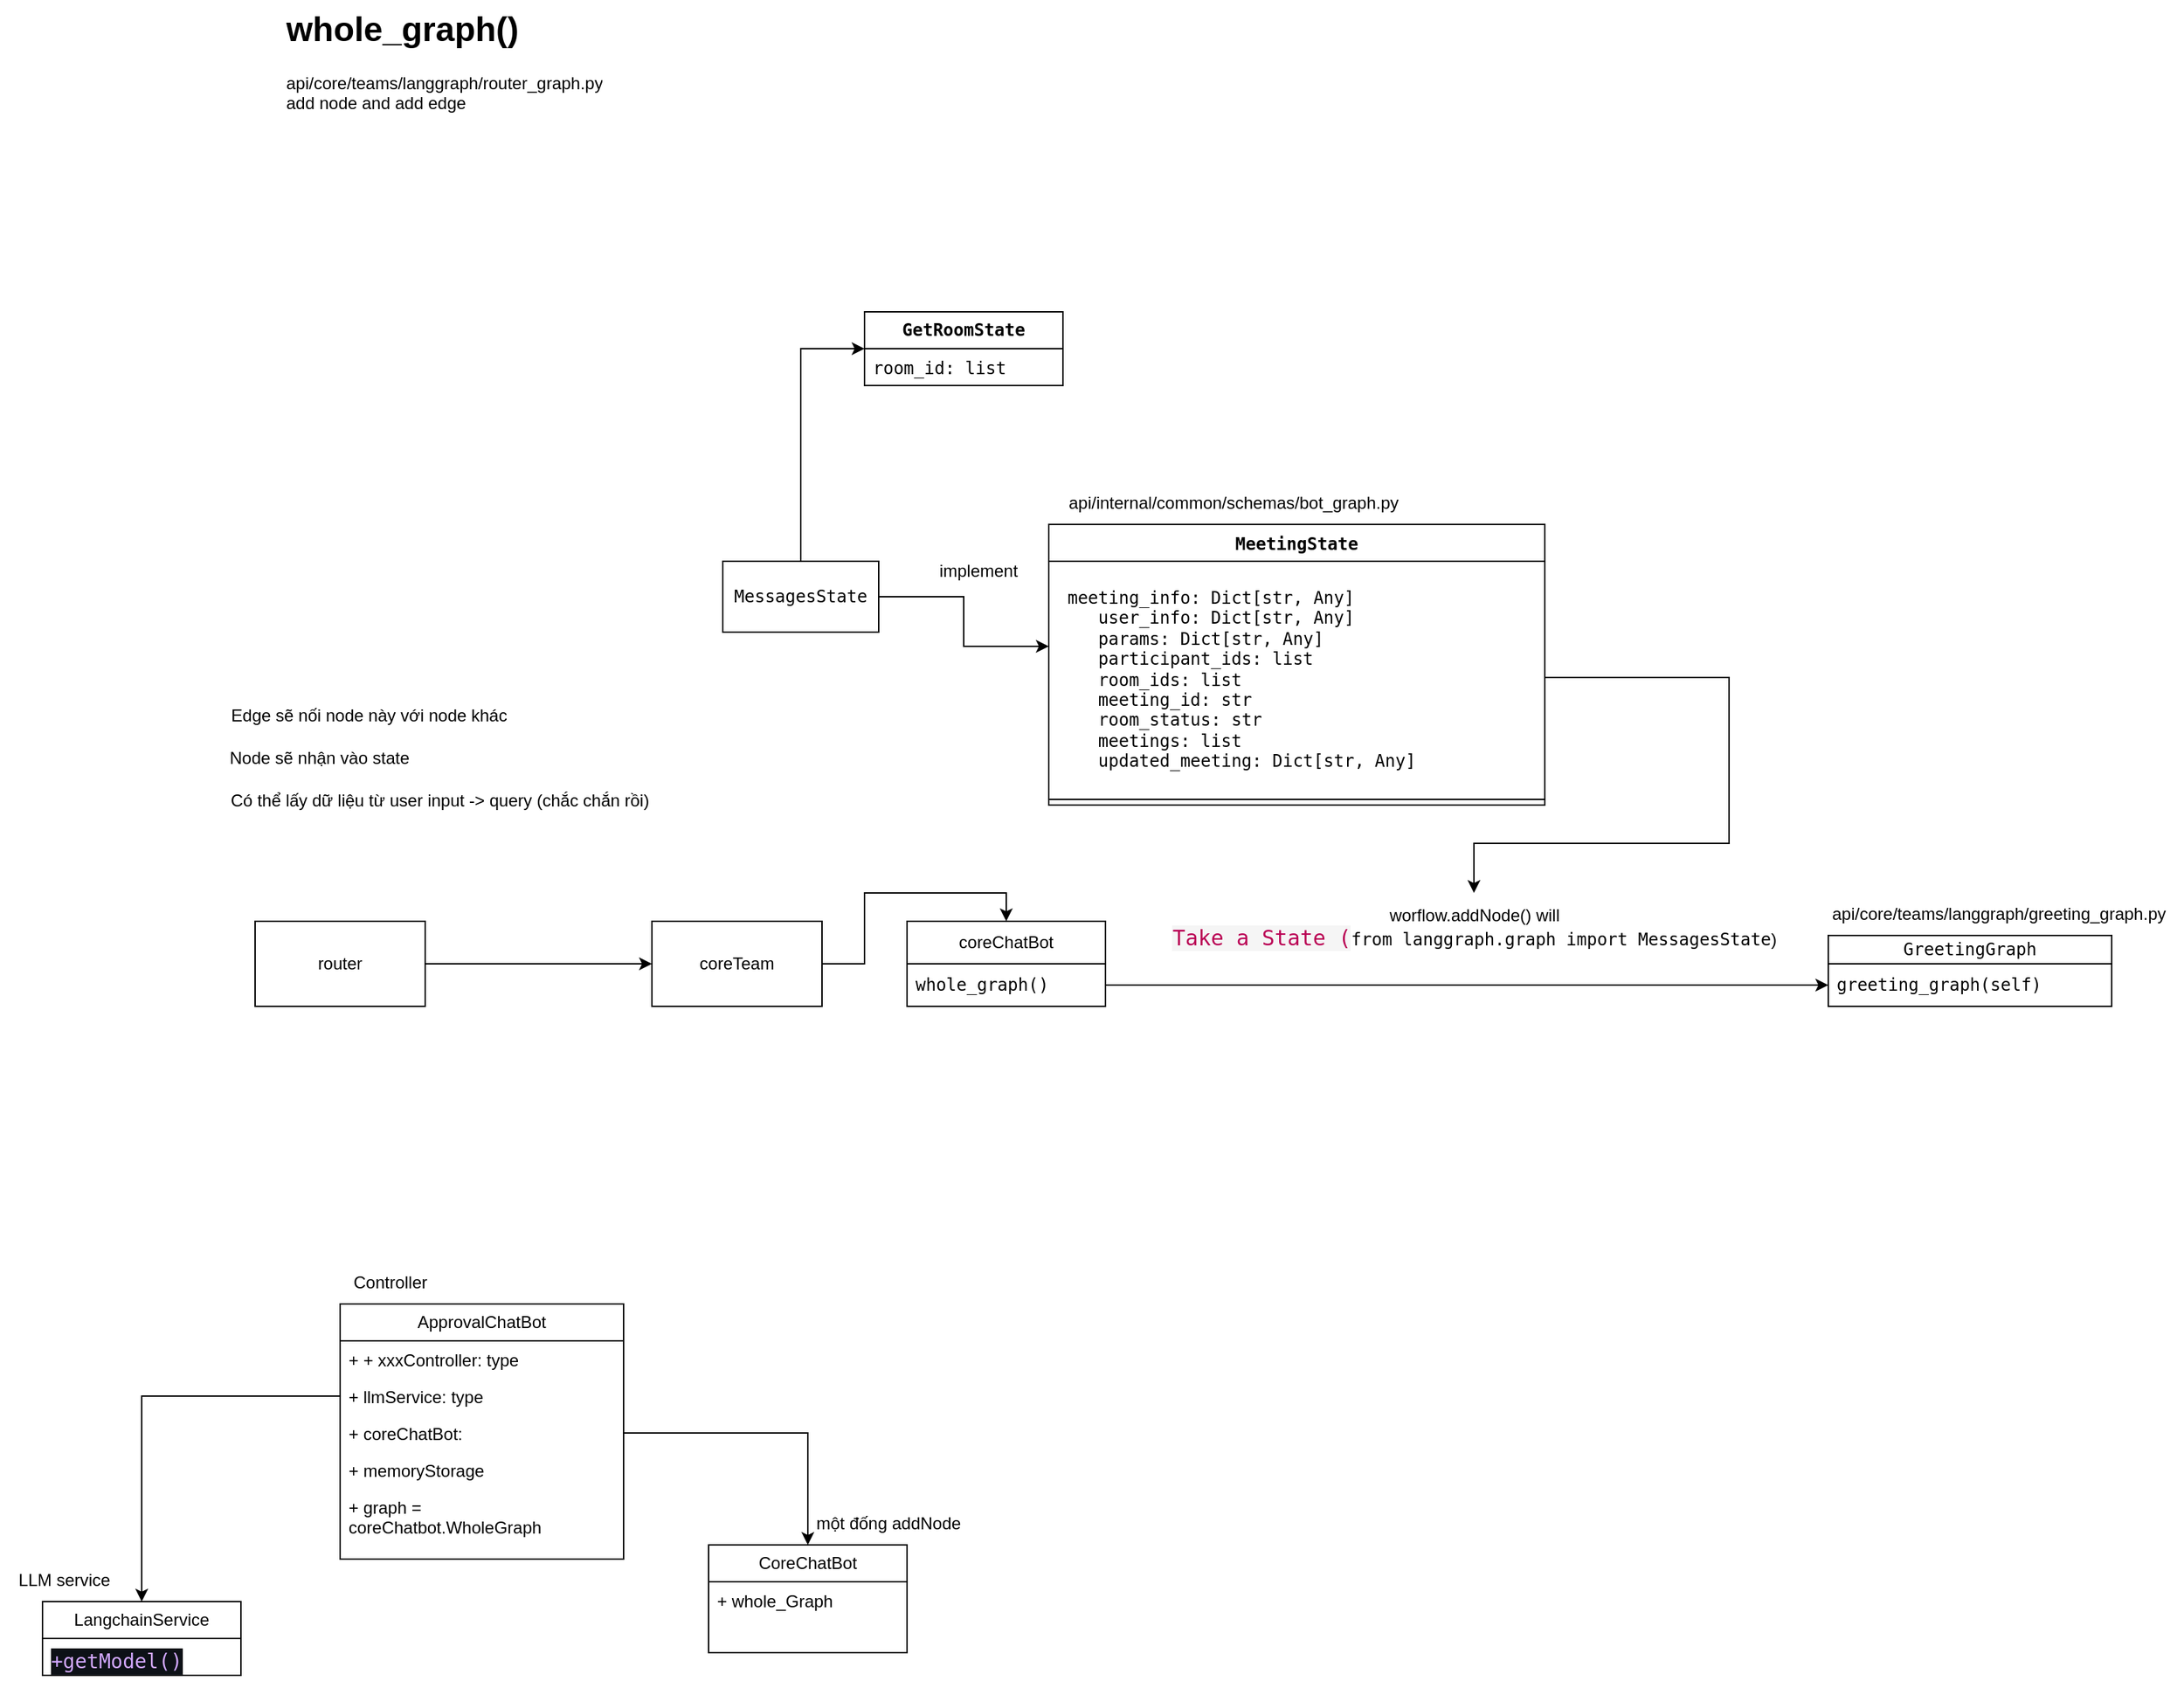 <mxfile version="26.2.13">
  <diagram name="Page-1" id="ufeKWDXyBaF76dYuDrgO">
    <mxGraphModel dx="2206" dy="1898" grid="1" gridSize="10" guides="1" tooltips="1" connect="1" arrows="1" fold="1" page="1" pageScale="1" pageWidth="850" pageHeight="1100" math="0" shadow="0">
      <root>
        <mxCell id="0" />
        <mxCell id="1" parent="0" />
        <mxCell id="Sj0SwTU4w7hzmFPMQQI5-6" style="edgeStyle=orthogonalEdgeStyle;rounded=0;orthogonalLoop=1;jettySize=auto;html=1;entryX=0;entryY=0.5;entryDx=0;entryDy=0;" edge="1" parent="1" source="Sj0SwTU4w7hzmFPMQQI5-1" target="Sj0SwTU4w7hzmFPMQQI5-2">
          <mxGeometry relative="1" as="geometry" />
        </mxCell>
        <mxCell id="Sj0SwTU4w7hzmFPMQQI5-1" value="router" style="rounded=0;whiteSpace=wrap;html=1;" vertex="1" parent="1">
          <mxGeometry x="-200" y="390" width="120" height="60" as="geometry" />
        </mxCell>
        <mxCell id="Sj0SwTU4w7hzmFPMQQI5-7" style="edgeStyle=orthogonalEdgeStyle;rounded=0;orthogonalLoop=1;jettySize=auto;html=1;entryX=0.5;entryY=0;entryDx=0;entryDy=0;" edge="1" parent="1" source="Sj0SwTU4w7hzmFPMQQI5-2" target="Sj0SwTU4w7hzmFPMQQI5-12">
          <mxGeometry relative="1" as="geometry">
            <mxPoint x="340" y="240" as="targetPoint" />
          </mxGeometry>
        </mxCell>
        <mxCell id="Sj0SwTU4w7hzmFPMQQI5-2" value="coreTeam" style="rounded=0;whiteSpace=wrap;html=1;" vertex="1" parent="1">
          <mxGeometry x="80" y="390" width="120" height="60" as="geometry" />
        </mxCell>
        <mxCell id="Sj0SwTU4w7hzmFPMQQI5-12" value="coreChatBot" style="swimlane;fontStyle=0;childLayout=stackLayout;horizontal=1;startSize=30;horizontalStack=0;resizeParent=1;resizeParentMax=0;resizeLast=0;collapsible=1;marginBottom=0;whiteSpace=wrap;html=1;" vertex="1" parent="1">
          <mxGeometry x="260" y="390" width="140" height="60" as="geometry" />
        </mxCell>
        <mxCell id="Sj0SwTU4w7hzmFPMQQI5-13" value="&lt;span style=&quot;font-family: monospace; text-align: center;&quot;&gt;whole_graph()&lt;/span&gt;" style="text;strokeColor=none;fillColor=none;align=left;verticalAlign=middle;spacingLeft=4;spacingRight=4;overflow=hidden;points=[[0,0.5],[1,0.5]];portConstraint=eastwest;rotatable=0;whiteSpace=wrap;html=1;" vertex="1" parent="Sj0SwTU4w7hzmFPMQQI5-12">
          <mxGeometry y="30" width="140" height="30" as="geometry" />
        </mxCell>
        <mxCell id="Sj0SwTU4w7hzmFPMQQI5-17" value="&lt;h1 style=&quot;margin-top: 0px;&quot;&gt;whole_graph()&lt;/h1&gt;&lt;div&gt;api/core/teams/langgraph/router_graph.py&lt;br&gt;&lt;/div&gt;&lt;div&gt;add node and add edge&lt;/div&gt;" style="text;html=1;whiteSpace=wrap;overflow=hidden;rounded=0;" vertex="1" parent="1">
          <mxGeometry x="-180" y="-260" width="280" height="80" as="geometry" />
        </mxCell>
        <mxCell id="Sj0SwTU4w7hzmFPMQQI5-18" value="&lt;code&gt;GreetingGraph&lt;/code&gt;" style="swimlane;fontStyle=0;childLayout=stackLayout;horizontal=1;startSize=20;horizontalStack=0;resizeParent=1;resizeParentMax=0;resizeLast=0;collapsible=1;marginBottom=0;whiteSpace=wrap;html=1;" vertex="1" parent="1">
          <mxGeometry x="910" y="400" width="200" height="50" as="geometry" />
        </mxCell>
        <mxCell id="Sj0SwTU4w7hzmFPMQQI5-19" value="&lt;code&gt;&lt;span class=&quot;nf&quot;&gt;greeting_graph&lt;/span&gt;&lt;span class=&quot;p&quot;&gt;(&lt;/span&gt;&lt;span class=&quot;n&quot;&gt;self&lt;/span&gt;&lt;span class=&quot;p&quot;&gt;)&lt;/span&gt;&lt;/code&gt;" style="text;strokeColor=none;fillColor=none;align=left;verticalAlign=middle;spacingLeft=4;spacingRight=4;overflow=hidden;points=[[0,0.5],[1,0.5]];portConstraint=eastwest;rotatable=0;whiteSpace=wrap;html=1;" vertex="1" parent="Sj0SwTU4w7hzmFPMQQI5-18">
          <mxGeometry y="20" width="200" height="30" as="geometry" />
        </mxCell>
        <mxCell id="Sj0SwTU4w7hzmFPMQQI5-23" style="edgeStyle=orthogonalEdgeStyle;rounded=0;orthogonalLoop=1;jettySize=auto;html=1;entryX=0;entryY=0.5;entryDx=0;entryDy=0;" edge="1" parent="1" source="Sj0SwTU4w7hzmFPMQQI5-13" target="Sj0SwTU4w7hzmFPMQQI5-19">
          <mxGeometry relative="1" as="geometry" />
        </mxCell>
        <mxCell id="Sj0SwTU4w7hzmFPMQQI5-24" value="worflow.addNode() will&lt;div style=&quot;text-align: start;&quot;&gt;&lt;font face=&quot;Roboto Mono, SFMono-Regular, Consolas, Menlo, monospace&quot; color=&quot;#ba0054&quot;&gt;&lt;span style=&quot;font-size: 14.96px; font-variant-ligatures: none; white-space-collapse: preserve; background-color: rgb(245, 245, 245);&quot;&gt;Take a State (&lt;/span&gt;&lt;/font&gt;&lt;code&gt;&lt;span class=&quot;kn&quot;&gt;from&lt;/span&gt; &lt;span class=&quot;n&quot;&gt;langgraph.graph&lt;/span&gt; &lt;span class=&quot;kn&quot;&gt;import&lt;/span&gt; &lt;span class=&quot;n&quot;&gt;MessagesState&lt;/span&gt;&lt;/code&gt;&lt;span style=&quot;background-color: transparent; color: light-dark(rgb(0, 0, 0), rgb(255, 255, 255)); text-align: center;&quot;&gt;)&lt;/span&gt;&lt;/div&gt;" style="text;html=1;align=center;verticalAlign=middle;resizable=0;points=[];autosize=1;strokeColor=none;fillColor=none;" vertex="1" parent="1">
          <mxGeometry x="435" y="370" width="450" height="50" as="geometry" />
        </mxCell>
        <mxCell id="Sj0SwTU4w7hzmFPMQQI5-29" value="api/internal/common/schemas/bot_graph.py" style="text;html=1;align=center;verticalAlign=middle;resizable=0;points=[];autosize=1;strokeColor=none;fillColor=none;" vertex="1" parent="1">
          <mxGeometry x="360" y="80" width="260" height="30" as="geometry" />
        </mxCell>
        <mxCell id="Sj0SwTU4w7hzmFPMQQI5-30" value="&lt;code&gt;MeetingState&lt;/code&gt;" style="swimlane;fontStyle=1;align=center;verticalAlign=top;childLayout=stackLayout;horizontal=1;startSize=26;horizontalStack=0;resizeParent=1;resizeParentMax=0;resizeLast=0;collapsible=1;marginBottom=0;whiteSpace=wrap;html=1;" vertex="1" parent="1">
          <mxGeometry x="360" y="110" width="350" height="198" as="geometry" />
        </mxCell>
        <mxCell id="Sj0SwTU4w7hzmFPMQQI5-31" value="&lt;pre lang=&quot;python&quot; class=&quot;code highlight&quot;&gt; &lt;span class=&quot;n&quot;&gt;meeting_info&lt;/span&gt;&lt;span class=&quot;p&quot;&gt;:&lt;/span&gt; &lt;span class=&quot;n&quot;&gt;Dict&lt;/span&gt;&lt;span class=&quot;p&quot;&gt;[&lt;/span&gt;&lt;span class=&quot;nb&quot;&gt;str&lt;/span&gt;&lt;span class=&quot;p&quot;&gt;,&lt;/span&gt; &lt;span class=&quot;n&quot;&gt;Any&lt;/span&gt;&lt;span class=&quot;p&quot;&gt;]&lt;/span&gt;&lt;br/&gt;    &lt;span class=&quot;n&quot;&gt;user_info&lt;/span&gt;&lt;span class=&quot;p&quot;&gt;:&lt;/span&gt; &lt;span class=&quot;n&quot;&gt;Dict&lt;/span&gt;&lt;span class=&quot;p&quot;&gt;[&lt;/span&gt;&lt;span class=&quot;nb&quot;&gt;str&lt;/span&gt;&lt;span class=&quot;p&quot;&gt;,&lt;/span&gt; &lt;span class=&quot;n&quot;&gt;Any&lt;/span&gt;&lt;span class=&quot;p&quot;&gt;]&lt;/span&gt;&lt;br/&gt;    &lt;span class=&quot;n&quot;&gt;params&lt;/span&gt;&lt;span class=&quot;p&quot;&gt;:&lt;/span&gt; &lt;span class=&quot;n&quot;&gt;Dict&lt;/span&gt;&lt;span class=&quot;p&quot;&gt;[&lt;/span&gt;&lt;span class=&quot;nb&quot;&gt;str&lt;/span&gt;&lt;span class=&quot;p&quot;&gt;,&lt;/span&gt; &lt;span class=&quot;n&quot;&gt;Any&lt;/span&gt;&lt;span class=&quot;p&quot;&gt;]&lt;/span&gt;&lt;br/&gt;    &lt;span class=&quot;n&quot;&gt;participant_ids&lt;/span&gt;&lt;span class=&quot;p&quot;&gt;:&lt;/span&gt; &lt;span class=&quot;nb&quot;&gt;list&lt;/span&gt;&lt;br/&gt;    &lt;span class=&quot;n&quot;&gt;room_ids&lt;/span&gt;&lt;span class=&quot;p&quot;&gt;:&lt;/span&gt; &lt;span class=&quot;nb&quot;&gt;list&lt;/span&gt;&lt;br/&gt;    &lt;span class=&quot;n&quot;&gt;meeting_id&lt;/span&gt;&lt;span class=&quot;p&quot;&gt;:&lt;/span&gt; &lt;span class=&quot;nb&quot;&gt;str&lt;/span&gt;&lt;br/&gt;    &lt;span class=&quot;n&quot;&gt;room_status&lt;/span&gt;&lt;span class=&quot;p&quot;&gt;:&lt;/span&gt; &lt;span class=&quot;nb&quot;&gt;str&lt;/span&gt;&lt;br/&gt;    &lt;span class=&quot;n&quot;&gt;meetings&lt;/span&gt;&lt;span class=&quot;p&quot;&gt;:&lt;/span&gt; &lt;span class=&quot;nb&quot;&gt;list&lt;/span&gt;&lt;br/&gt;    &lt;span class=&quot;n&quot;&gt;updated_meeting&lt;/span&gt;&lt;span class=&quot;p&quot;&gt;:&lt;/span&gt; &lt;span class=&quot;n&quot;&gt;Dict&lt;/span&gt;&lt;span class=&quot;p&quot;&gt;[&lt;/span&gt;&lt;span class=&quot;nb&quot;&gt;str&lt;/span&gt;&lt;span class=&quot;p&quot;&gt;,&lt;/span&gt; &lt;span class=&quot;n&quot;&gt;Any&lt;/span&gt;&lt;span class=&quot;p&quot;&gt;]&lt;/span&gt;&lt;br/&gt;&lt;/pre&gt;" style="text;strokeColor=none;fillColor=none;align=left;verticalAlign=top;spacingLeft=4;spacingRight=4;overflow=hidden;rotatable=0;points=[[0,0.5],[1,0.5]];portConstraint=eastwest;whiteSpace=wrap;html=1;" vertex="1" parent="Sj0SwTU4w7hzmFPMQQI5-30">
          <mxGeometry y="26" width="350" height="164" as="geometry" />
        </mxCell>
        <mxCell id="Sj0SwTU4w7hzmFPMQQI5-32" value="" style="line;strokeWidth=1;fillColor=none;align=left;verticalAlign=middle;spacingTop=-1;spacingLeft=3;spacingRight=3;rotatable=0;labelPosition=right;points=[];portConstraint=eastwest;strokeColor=inherit;" vertex="1" parent="Sj0SwTU4w7hzmFPMQQI5-30">
          <mxGeometry y="190" width="350" height="8" as="geometry" />
        </mxCell>
        <mxCell id="Sj0SwTU4w7hzmFPMQQI5-44" style="edgeStyle=orthogonalEdgeStyle;rounded=0;orthogonalLoop=1;jettySize=auto;html=1;entryX=0;entryY=0.5;entryDx=0;entryDy=0;" edge="1" parent="1" source="Sj0SwTU4w7hzmFPMQQI5-35" target="Sj0SwTU4w7hzmFPMQQI5-40">
          <mxGeometry relative="1" as="geometry" />
        </mxCell>
        <mxCell id="Sj0SwTU4w7hzmFPMQQI5-35" value="&lt;code&gt;MessagesState&lt;/code&gt;" style="html=1;whiteSpace=wrap;" vertex="1" parent="1">
          <mxGeometry x="130" y="136" width="110" height="50" as="geometry" />
        </mxCell>
        <mxCell id="Sj0SwTU4w7hzmFPMQQI5-36" style="edgeStyle=orthogonalEdgeStyle;rounded=0;orthogonalLoop=1;jettySize=auto;html=1;entryX=0;entryY=0.366;entryDx=0;entryDy=0;entryPerimeter=0;" edge="1" parent="1" source="Sj0SwTU4w7hzmFPMQQI5-35" target="Sj0SwTU4w7hzmFPMQQI5-31">
          <mxGeometry relative="1" as="geometry" />
        </mxCell>
        <mxCell id="Sj0SwTU4w7hzmFPMQQI5-37" value="implement" style="text;html=1;align=center;verticalAlign=middle;resizable=0;points=[];autosize=1;strokeColor=none;fillColor=none;" vertex="1" parent="1">
          <mxGeometry x="270" y="128" width="80" height="30" as="geometry" />
        </mxCell>
        <mxCell id="Sj0SwTU4w7hzmFPMQQI5-38" style="edgeStyle=orthogonalEdgeStyle;rounded=0;orthogonalLoop=1;jettySize=auto;html=1;" edge="1" parent="1" source="Sj0SwTU4w7hzmFPMQQI5-31" target="Sj0SwTU4w7hzmFPMQQI5-24">
          <mxGeometry relative="1" as="geometry">
            <Array as="points">
              <mxPoint x="840" y="218" />
              <mxPoint x="840" y="335" />
              <mxPoint x="660" y="335" />
            </Array>
          </mxGeometry>
        </mxCell>
        <mxCell id="Sj0SwTU4w7hzmFPMQQI5-39" value="api/core/teams/langgraph/greeting_graph.py" style="text;html=1;align=center;verticalAlign=middle;resizable=0;points=[];autosize=1;strokeColor=none;fillColor=none;" vertex="1" parent="1">
          <mxGeometry x="900" y="370" width="260" height="30" as="geometry" />
        </mxCell>
        <mxCell id="Sj0SwTU4w7hzmFPMQQI5-40" value="&lt;code&gt;&lt;b&gt;GetRoomState&lt;/b&gt;&lt;/code&gt;" style="swimlane;fontStyle=0;childLayout=stackLayout;horizontal=1;startSize=26;fillColor=none;horizontalStack=0;resizeParent=1;resizeParentMax=0;resizeLast=0;collapsible=1;marginBottom=0;whiteSpace=wrap;html=1;" vertex="1" parent="1">
          <mxGeometry x="230" y="-40" width="140" height="52" as="geometry" />
        </mxCell>
        <mxCell id="Sj0SwTU4w7hzmFPMQQI5-41" value="&lt;code&gt;&lt;span class=&quot;n&quot;&gt;room_id&lt;/span&gt;&lt;span class=&quot;p&quot;&gt;:&lt;/span&gt; &lt;span class=&quot;nb&quot;&gt;list&lt;/span&gt;&lt;/code&gt;" style="text;strokeColor=none;fillColor=none;align=left;verticalAlign=top;spacingLeft=4;spacingRight=4;overflow=hidden;rotatable=0;points=[[0,0.5],[1,0.5]];portConstraint=eastwest;whiteSpace=wrap;html=1;" vertex="1" parent="Sj0SwTU4w7hzmFPMQQI5-40">
          <mxGeometry y="26" width="140" height="26" as="geometry" />
        </mxCell>
        <mxCell id="Sj0SwTU4w7hzmFPMQQI5-47" value="Node sẽ nhận vào state" style="text;html=1;align=center;verticalAlign=middle;resizable=0;points=[];autosize=1;strokeColor=none;fillColor=none;" vertex="1" parent="1">
          <mxGeometry x="-230" y="260" width="150" height="30" as="geometry" />
        </mxCell>
        <mxCell id="Sj0SwTU4w7hzmFPMQQI5-50" value="Edge sẽ nối node này với node khác" style="text;html=1;align=center;verticalAlign=middle;resizable=0;points=[];autosize=1;strokeColor=none;fillColor=none;" vertex="1" parent="1">
          <mxGeometry x="-230" y="230" width="220" height="30" as="geometry" />
        </mxCell>
        <mxCell id="Sj0SwTU4w7hzmFPMQQI5-51" value="Có thể lấy dữ liệu từ user input -&amp;gt; query (chắc chắn rồi)" style="text;html=1;align=center;verticalAlign=middle;resizable=0;points=[];autosize=1;strokeColor=none;fillColor=none;" vertex="1" parent="1">
          <mxGeometry x="-230" y="290" width="320" height="30" as="geometry" />
        </mxCell>
        <mxCell id="Sj0SwTU4w7hzmFPMQQI5-52" value="LangchainService" style="swimlane;fontStyle=0;childLayout=stackLayout;horizontal=1;startSize=26;fillColor=none;horizontalStack=0;resizeParent=1;resizeParentMax=0;resizeLast=0;collapsible=1;marginBottom=0;whiteSpace=wrap;html=1;" vertex="1" parent="1">
          <mxGeometry x="-350" y="870" width="140" height="52" as="geometry" />
        </mxCell>
        <mxCell id="Sj0SwTU4w7hzmFPMQQI5-55" value="&lt;div style=&quot;color: rgb(201, 209, 217); background-color: rgb(13, 17, 23); font-family: &amp;quot;Droid Sans Mono&amp;quot;, &amp;quot;monospace&amp;quot;, monospace; font-size: 14px; line-height: 19px; white-space: pre;&quot;&gt;&lt;span style=&quot;color: rgb(210, 168, 255);&quot;&gt;+getModel()&lt;/span&gt;&lt;/div&gt;" style="text;strokeColor=none;fillColor=none;align=left;verticalAlign=top;spacingLeft=4;spacingRight=4;overflow=hidden;rotatable=0;points=[[0,0.5],[1,0.5]];portConstraint=eastwest;whiteSpace=wrap;html=1;" vertex="1" parent="Sj0SwTU4w7hzmFPMQQI5-52">
          <mxGeometry y="26" width="140" height="26" as="geometry" />
        </mxCell>
        <mxCell id="Sj0SwTU4w7hzmFPMQQI5-57" value="LLM service" style="text;html=1;align=center;verticalAlign=middle;resizable=0;points=[];autosize=1;strokeColor=none;fillColor=none;" vertex="1" parent="1">
          <mxGeometry x="-380" y="840" width="90" height="30" as="geometry" />
        </mxCell>
        <mxCell id="Sj0SwTU4w7hzmFPMQQI5-58" value="ApprovalChatBot" style="swimlane;fontStyle=0;childLayout=stackLayout;horizontal=1;startSize=26;fillColor=none;horizontalStack=0;resizeParent=1;resizeParentMax=0;resizeLast=0;collapsible=1;marginBottom=0;whiteSpace=wrap;html=1;" vertex="1" parent="1">
          <mxGeometry x="-140" y="660" width="200" height="180" as="geometry" />
        </mxCell>
        <mxCell id="Sj0SwTU4w7hzmFPMQQI5-61" value="+ + xxxController: type" style="text;strokeColor=none;fillColor=none;align=left;verticalAlign=top;spacingLeft=4;spacingRight=4;overflow=hidden;rotatable=0;points=[[0,0.5],[1,0.5]];portConstraint=eastwest;whiteSpace=wrap;html=1;" vertex="1" parent="Sj0SwTU4w7hzmFPMQQI5-58">
          <mxGeometry y="26" width="200" height="26" as="geometry" />
        </mxCell>
        <mxCell id="Sj0SwTU4w7hzmFPMQQI5-67" value="+ llmService: type" style="text;strokeColor=none;fillColor=none;align=left;verticalAlign=top;spacingLeft=4;spacingRight=4;overflow=hidden;rotatable=0;points=[[0,0.5],[1,0.5]];portConstraint=eastwest;whiteSpace=wrap;html=1;" vertex="1" parent="Sj0SwTU4w7hzmFPMQQI5-58">
          <mxGeometry y="52" width="200" height="26" as="geometry" />
        </mxCell>
        <mxCell id="Sj0SwTU4w7hzmFPMQQI5-70" value="+ coreChatBot:" style="text;strokeColor=none;fillColor=none;align=left;verticalAlign=top;spacingLeft=4;spacingRight=4;overflow=hidden;rotatable=0;points=[[0,0.5],[1,0.5]];portConstraint=eastwest;whiteSpace=wrap;html=1;" vertex="1" parent="Sj0SwTU4w7hzmFPMQQI5-58">
          <mxGeometry y="78" width="200" height="26" as="geometry" />
        </mxCell>
        <mxCell id="Sj0SwTU4w7hzmFPMQQI5-72" value="+ memoryStorage" style="text;strokeColor=none;fillColor=none;align=left;verticalAlign=top;spacingLeft=4;spacingRight=4;overflow=hidden;rotatable=0;points=[[0,0.5],[1,0.5]];portConstraint=eastwest;whiteSpace=wrap;html=1;" vertex="1" parent="Sj0SwTU4w7hzmFPMQQI5-58">
          <mxGeometry y="104" width="200" height="26" as="geometry" />
        </mxCell>
        <mxCell id="Sj0SwTU4w7hzmFPMQQI5-73" value="+ graph = coreChatbot.WholeGraph" style="text;strokeColor=none;fillColor=none;align=left;verticalAlign=top;spacingLeft=4;spacingRight=4;overflow=hidden;rotatable=0;points=[[0,0.5],[1,0.5]];portConstraint=eastwest;whiteSpace=wrap;html=1;" vertex="1" parent="Sj0SwTU4w7hzmFPMQQI5-58">
          <mxGeometry y="130" width="200" height="50" as="geometry" />
        </mxCell>
        <mxCell id="Sj0SwTU4w7hzmFPMQQI5-62" value="CoreChatBot" style="swimlane;fontStyle=0;childLayout=stackLayout;horizontal=1;startSize=26;fillColor=none;horizontalStack=0;resizeParent=1;resizeParentMax=0;resizeLast=0;collapsible=1;marginBottom=0;whiteSpace=wrap;html=1;" vertex="1" parent="1">
          <mxGeometry x="120" y="830" width="140" height="76" as="geometry" />
        </mxCell>
        <mxCell id="Sj0SwTU4w7hzmFPMQQI5-74" value="+ whole_Graph" style="text;strokeColor=none;fillColor=none;align=left;verticalAlign=top;spacingLeft=4;spacingRight=4;overflow=hidden;rotatable=0;points=[[0,0.5],[1,0.5]];portConstraint=eastwest;whiteSpace=wrap;html=1;" vertex="1" parent="Sj0SwTU4w7hzmFPMQQI5-62">
          <mxGeometry y="26" width="140" height="50" as="geometry" />
        </mxCell>
        <mxCell id="Sj0SwTU4w7hzmFPMQQI5-66" value="Controller" style="text;html=1;align=center;verticalAlign=middle;resizable=0;points=[];autosize=1;strokeColor=none;fillColor=none;" vertex="1" parent="1">
          <mxGeometry x="-145" y="630" width="80" height="30" as="geometry" />
        </mxCell>
        <mxCell id="Sj0SwTU4w7hzmFPMQQI5-69" style="edgeStyle=orthogonalEdgeStyle;rounded=0;orthogonalLoop=1;jettySize=auto;html=1;entryX=0.5;entryY=0;entryDx=0;entryDy=0;" edge="1" parent="1" source="Sj0SwTU4w7hzmFPMQQI5-67" target="Sj0SwTU4w7hzmFPMQQI5-52">
          <mxGeometry relative="1" as="geometry" />
        </mxCell>
        <mxCell id="Sj0SwTU4w7hzmFPMQQI5-71" style="edgeStyle=orthogonalEdgeStyle;rounded=0;orthogonalLoop=1;jettySize=auto;html=1;entryX=0.5;entryY=0;entryDx=0;entryDy=0;" edge="1" parent="1" source="Sj0SwTU4w7hzmFPMQQI5-70" target="Sj0SwTU4w7hzmFPMQQI5-62">
          <mxGeometry relative="1" as="geometry" />
        </mxCell>
        <mxCell id="Sj0SwTU4w7hzmFPMQQI5-75" value="một đống addNode" style="text;strokeColor=none;fillColor=none;align=left;verticalAlign=middle;spacingLeft=4;spacingRight=4;overflow=hidden;points=[[0,0.5],[1,0.5]];portConstraint=eastwest;rotatable=0;whiteSpace=wrap;html=1;" vertex="1" parent="1">
          <mxGeometry x="190" y="800" width="120" height="30" as="geometry" />
        </mxCell>
      </root>
    </mxGraphModel>
  </diagram>
</mxfile>
